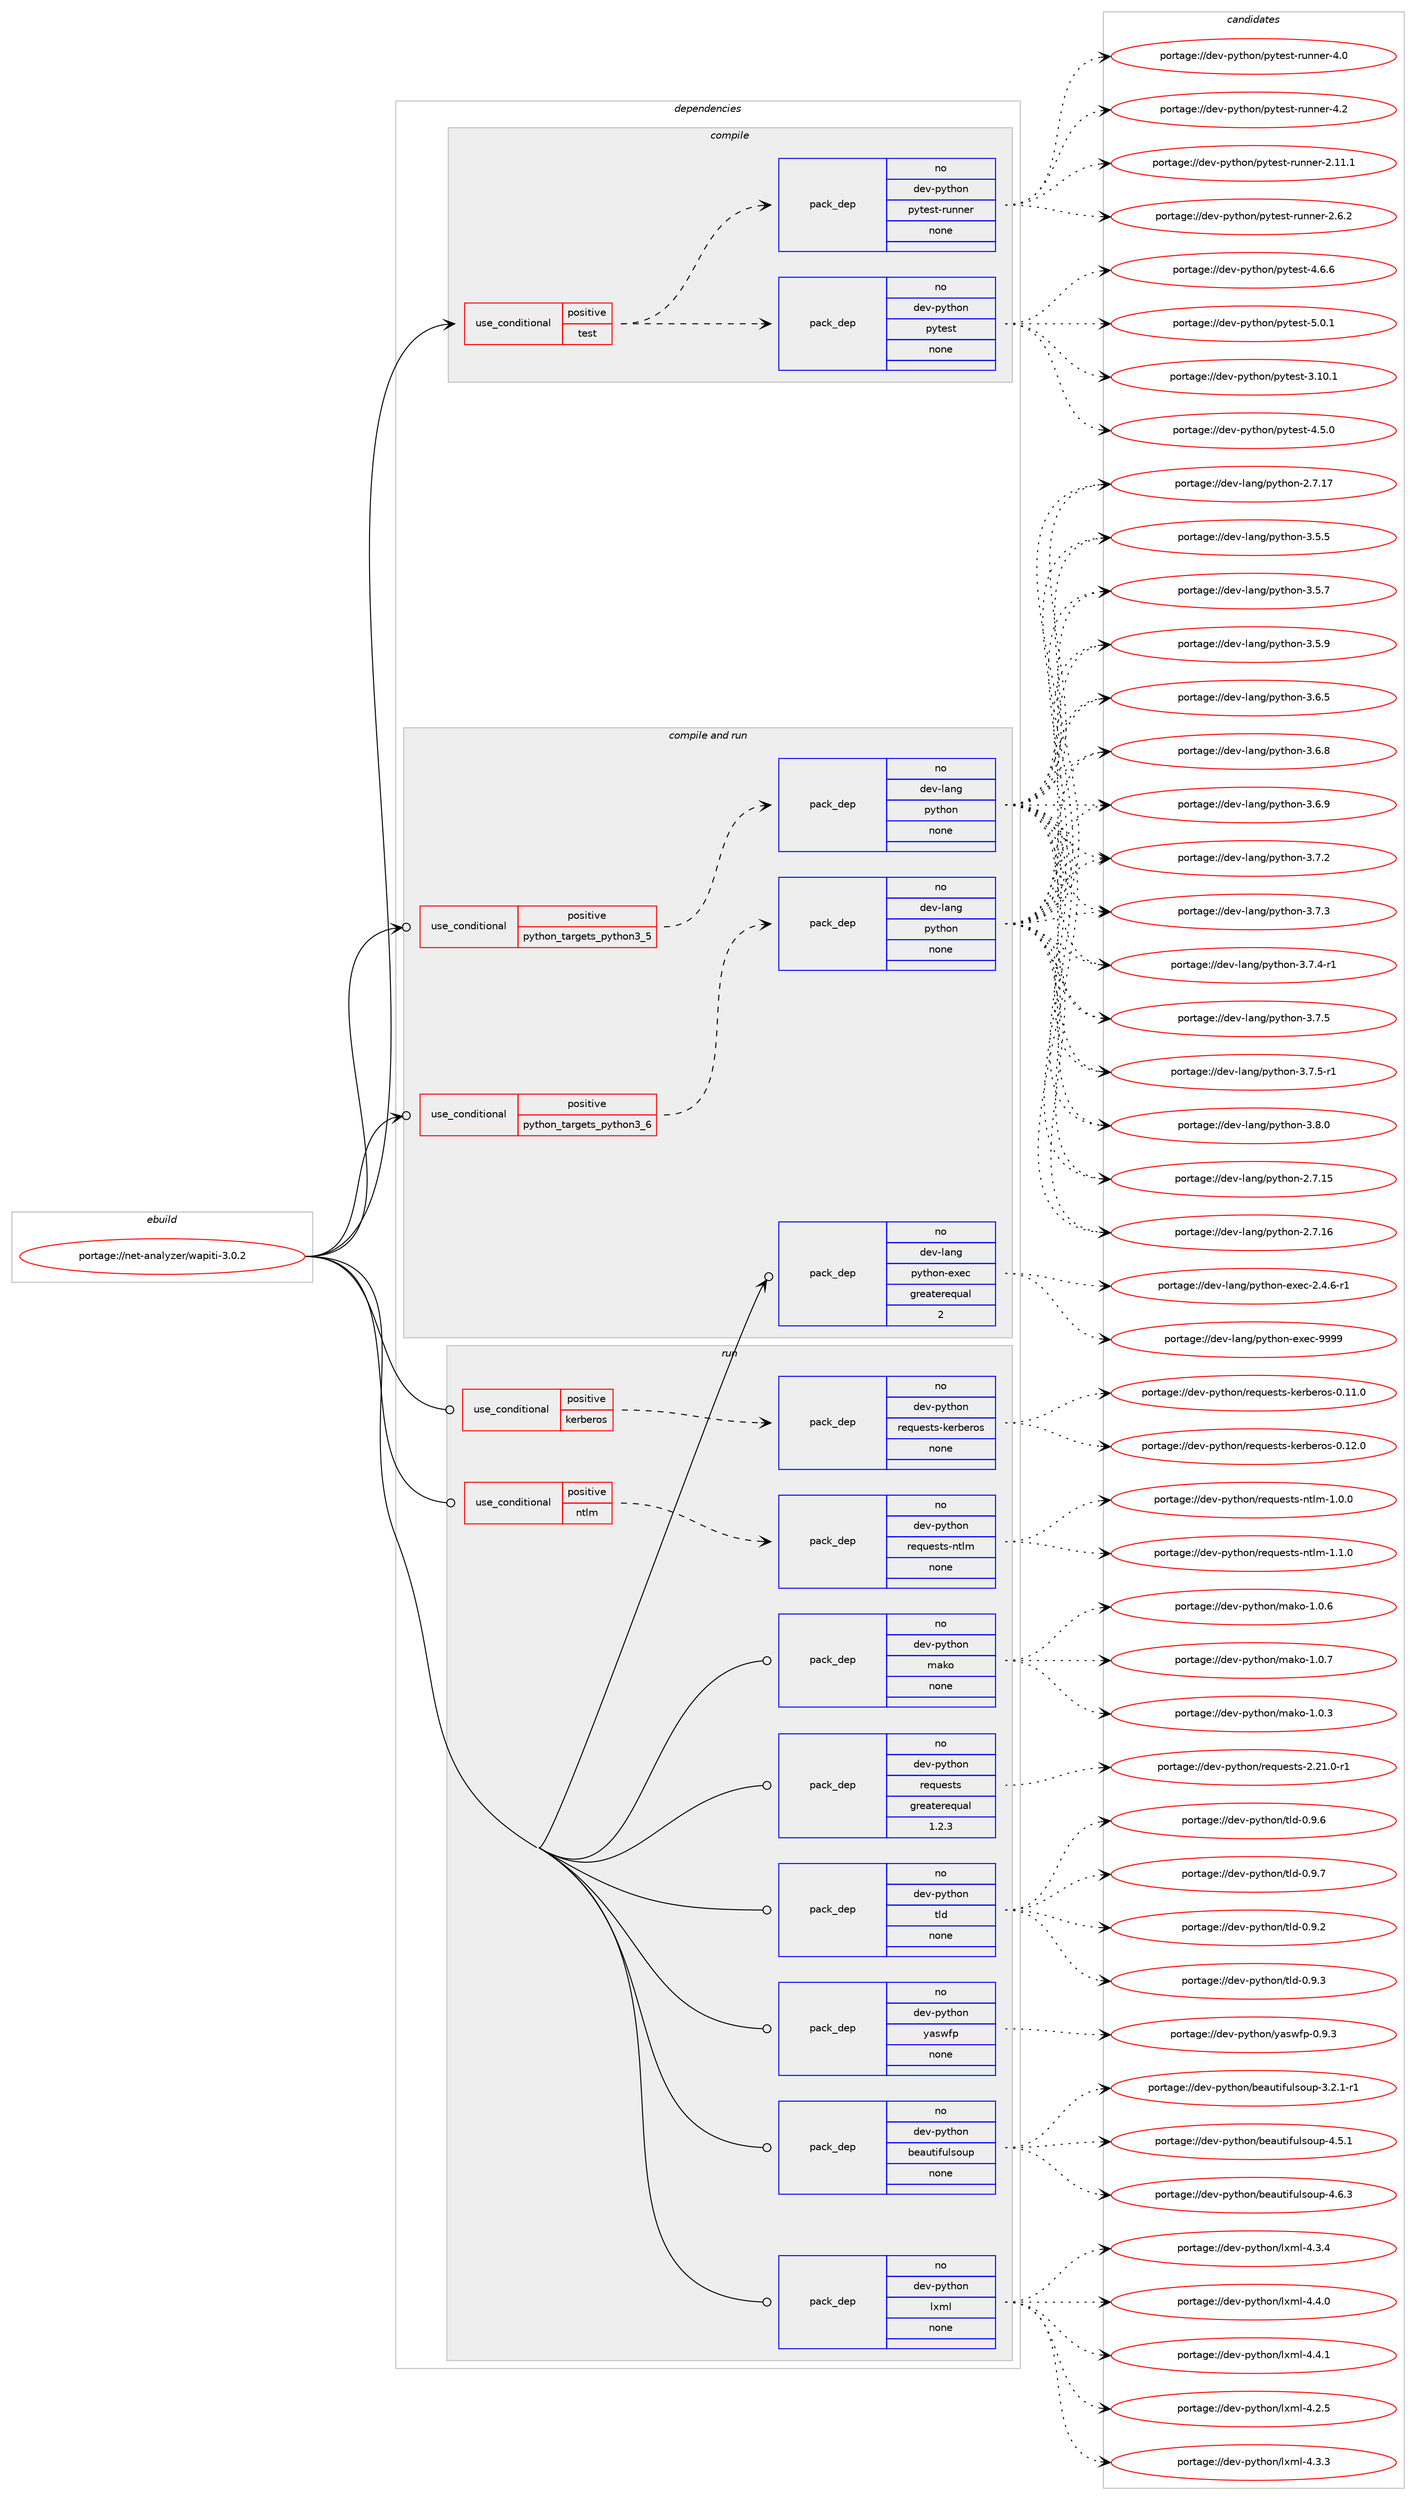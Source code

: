 digraph prolog {

# *************
# Graph options
# *************

newrank=true;
concentrate=true;
compound=true;
graph [rankdir=LR,fontname=Helvetica,fontsize=10,ranksep=1.5];#, ranksep=2.5, nodesep=0.2];
edge  [arrowhead=vee];
node  [fontname=Helvetica,fontsize=10];

# **********
# The ebuild
# **********

subgraph cluster_leftcol {
color=gray;
rank=same;
label=<<i>ebuild</i>>;
id [label="portage://net-analyzer/wapiti-3.0.2", color=red, width=4, href="../net-analyzer/wapiti-3.0.2.svg"];
}

# ****************
# The dependencies
# ****************

subgraph cluster_midcol {
color=gray;
label=<<i>dependencies</i>>;
subgraph cluster_compile {
fillcolor="#eeeeee";
style=filled;
label=<<i>compile</i>>;
subgraph cond87027 {
dependency349208 [label=<<TABLE BORDER="0" CELLBORDER="1" CELLSPACING="0" CELLPADDING="4"><TR><TD ROWSPAN="3" CELLPADDING="10">use_conditional</TD></TR><TR><TD>positive</TD></TR><TR><TD>test</TD></TR></TABLE>>, shape=none, color=red];
subgraph pack256411 {
dependency349209 [label=<<TABLE BORDER="0" CELLBORDER="1" CELLSPACING="0" CELLPADDING="4" WIDTH="220"><TR><TD ROWSPAN="6" CELLPADDING="30">pack_dep</TD></TR><TR><TD WIDTH="110">no</TD></TR><TR><TD>dev-python</TD></TR><TR><TD>pytest</TD></TR><TR><TD>none</TD></TR><TR><TD></TD></TR></TABLE>>, shape=none, color=blue];
}
dependency349208:e -> dependency349209:w [weight=20,style="dashed",arrowhead="vee"];
subgraph pack256412 {
dependency349210 [label=<<TABLE BORDER="0" CELLBORDER="1" CELLSPACING="0" CELLPADDING="4" WIDTH="220"><TR><TD ROWSPAN="6" CELLPADDING="30">pack_dep</TD></TR><TR><TD WIDTH="110">no</TD></TR><TR><TD>dev-python</TD></TR><TR><TD>pytest-runner</TD></TR><TR><TD>none</TD></TR><TR><TD></TD></TR></TABLE>>, shape=none, color=blue];
}
dependency349208:e -> dependency349210:w [weight=20,style="dashed",arrowhead="vee"];
}
id:e -> dependency349208:w [weight=20,style="solid",arrowhead="vee"];
}
subgraph cluster_compileandrun {
fillcolor="#eeeeee";
style=filled;
label=<<i>compile and run</i>>;
subgraph cond87028 {
dependency349211 [label=<<TABLE BORDER="0" CELLBORDER="1" CELLSPACING="0" CELLPADDING="4"><TR><TD ROWSPAN="3" CELLPADDING="10">use_conditional</TD></TR><TR><TD>positive</TD></TR><TR><TD>python_targets_python3_5</TD></TR></TABLE>>, shape=none, color=red];
subgraph pack256413 {
dependency349212 [label=<<TABLE BORDER="0" CELLBORDER="1" CELLSPACING="0" CELLPADDING="4" WIDTH="220"><TR><TD ROWSPAN="6" CELLPADDING="30">pack_dep</TD></TR><TR><TD WIDTH="110">no</TD></TR><TR><TD>dev-lang</TD></TR><TR><TD>python</TD></TR><TR><TD>none</TD></TR><TR><TD></TD></TR></TABLE>>, shape=none, color=blue];
}
dependency349211:e -> dependency349212:w [weight=20,style="dashed",arrowhead="vee"];
}
id:e -> dependency349211:w [weight=20,style="solid",arrowhead="odotvee"];
subgraph cond87029 {
dependency349213 [label=<<TABLE BORDER="0" CELLBORDER="1" CELLSPACING="0" CELLPADDING="4"><TR><TD ROWSPAN="3" CELLPADDING="10">use_conditional</TD></TR><TR><TD>positive</TD></TR><TR><TD>python_targets_python3_6</TD></TR></TABLE>>, shape=none, color=red];
subgraph pack256414 {
dependency349214 [label=<<TABLE BORDER="0" CELLBORDER="1" CELLSPACING="0" CELLPADDING="4" WIDTH="220"><TR><TD ROWSPAN="6" CELLPADDING="30">pack_dep</TD></TR><TR><TD WIDTH="110">no</TD></TR><TR><TD>dev-lang</TD></TR><TR><TD>python</TD></TR><TR><TD>none</TD></TR><TR><TD></TD></TR></TABLE>>, shape=none, color=blue];
}
dependency349213:e -> dependency349214:w [weight=20,style="dashed",arrowhead="vee"];
}
id:e -> dependency349213:w [weight=20,style="solid",arrowhead="odotvee"];
subgraph pack256415 {
dependency349215 [label=<<TABLE BORDER="0" CELLBORDER="1" CELLSPACING="0" CELLPADDING="4" WIDTH="220"><TR><TD ROWSPAN="6" CELLPADDING="30">pack_dep</TD></TR><TR><TD WIDTH="110">no</TD></TR><TR><TD>dev-lang</TD></TR><TR><TD>python-exec</TD></TR><TR><TD>greaterequal</TD></TR><TR><TD>2</TD></TR></TABLE>>, shape=none, color=blue];
}
id:e -> dependency349215:w [weight=20,style="solid",arrowhead="odotvee"];
}
subgraph cluster_run {
fillcolor="#eeeeee";
style=filled;
label=<<i>run</i>>;
subgraph cond87030 {
dependency349216 [label=<<TABLE BORDER="0" CELLBORDER="1" CELLSPACING="0" CELLPADDING="4"><TR><TD ROWSPAN="3" CELLPADDING="10">use_conditional</TD></TR><TR><TD>positive</TD></TR><TR><TD>kerberos</TD></TR></TABLE>>, shape=none, color=red];
subgraph pack256416 {
dependency349217 [label=<<TABLE BORDER="0" CELLBORDER="1" CELLSPACING="0" CELLPADDING="4" WIDTH="220"><TR><TD ROWSPAN="6" CELLPADDING="30">pack_dep</TD></TR><TR><TD WIDTH="110">no</TD></TR><TR><TD>dev-python</TD></TR><TR><TD>requests-kerberos</TD></TR><TR><TD>none</TD></TR><TR><TD></TD></TR></TABLE>>, shape=none, color=blue];
}
dependency349216:e -> dependency349217:w [weight=20,style="dashed",arrowhead="vee"];
}
id:e -> dependency349216:w [weight=20,style="solid",arrowhead="odot"];
subgraph cond87031 {
dependency349218 [label=<<TABLE BORDER="0" CELLBORDER="1" CELLSPACING="0" CELLPADDING="4"><TR><TD ROWSPAN="3" CELLPADDING="10">use_conditional</TD></TR><TR><TD>positive</TD></TR><TR><TD>ntlm</TD></TR></TABLE>>, shape=none, color=red];
subgraph pack256417 {
dependency349219 [label=<<TABLE BORDER="0" CELLBORDER="1" CELLSPACING="0" CELLPADDING="4" WIDTH="220"><TR><TD ROWSPAN="6" CELLPADDING="30">pack_dep</TD></TR><TR><TD WIDTH="110">no</TD></TR><TR><TD>dev-python</TD></TR><TR><TD>requests-ntlm</TD></TR><TR><TD>none</TD></TR><TR><TD></TD></TR></TABLE>>, shape=none, color=blue];
}
dependency349218:e -> dependency349219:w [weight=20,style="dashed",arrowhead="vee"];
}
id:e -> dependency349218:w [weight=20,style="solid",arrowhead="odot"];
subgraph pack256418 {
dependency349220 [label=<<TABLE BORDER="0" CELLBORDER="1" CELLSPACING="0" CELLPADDING="4" WIDTH="220"><TR><TD ROWSPAN="6" CELLPADDING="30">pack_dep</TD></TR><TR><TD WIDTH="110">no</TD></TR><TR><TD>dev-python</TD></TR><TR><TD>beautifulsoup</TD></TR><TR><TD>none</TD></TR><TR><TD></TD></TR></TABLE>>, shape=none, color=blue];
}
id:e -> dependency349220:w [weight=20,style="solid",arrowhead="odot"];
subgraph pack256419 {
dependency349221 [label=<<TABLE BORDER="0" CELLBORDER="1" CELLSPACING="0" CELLPADDING="4" WIDTH="220"><TR><TD ROWSPAN="6" CELLPADDING="30">pack_dep</TD></TR><TR><TD WIDTH="110">no</TD></TR><TR><TD>dev-python</TD></TR><TR><TD>lxml</TD></TR><TR><TD>none</TD></TR><TR><TD></TD></TR></TABLE>>, shape=none, color=blue];
}
id:e -> dependency349221:w [weight=20,style="solid",arrowhead="odot"];
subgraph pack256420 {
dependency349222 [label=<<TABLE BORDER="0" CELLBORDER="1" CELLSPACING="0" CELLPADDING="4" WIDTH="220"><TR><TD ROWSPAN="6" CELLPADDING="30">pack_dep</TD></TR><TR><TD WIDTH="110">no</TD></TR><TR><TD>dev-python</TD></TR><TR><TD>mako</TD></TR><TR><TD>none</TD></TR><TR><TD></TD></TR></TABLE>>, shape=none, color=blue];
}
id:e -> dependency349222:w [weight=20,style="solid",arrowhead="odot"];
subgraph pack256421 {
dependency349223 [label=<<TABLE BORDER="0" CELLBORDER="1" CELLSPACING="0" CELLPADDING="4" WIDTH="220"><TR><TD ROWSPAN="6" CELLPADDING="30">pack_dep</TD></TR><TR><TD WIDTH="110">no</TD></TR><TR><TD>dev-python</TD></TR><TR><TD>requests</TD></TR><TR><TD>greaterequal</TD></TR><TR><TD>1.2.3</TD></TR></TABLE>>, shape=none, color=blue];
}
id:e -> dependency349223:w [weight=20,style="solid",arrowhead="odot"];
subgraph pack256422 {
dependency349224 [label=<<TABLE BORDER="0" CELLBORDER="1" CELLSPACING="0" CELLPADDING="4" WIDTH="220"><TR><TD ROWSPAN="6" CELLPADDING="30">pack_dep</TD></TR><TR><TD WIDTH="110">no</TD></TR><TR><TD>dev-python</TD></TR><TR><TD>tld</TD></TR><TR><TD>none</TD></TR><TR><TD></TD></TR></TABLE>>, shape=none, color=blue];
}
id:e -> dependency349224:w [weight=20,style="solid",arrowhead="odot"];
subgraph pack256423 {
dependency349225 [label=<<TABLE BORDER="0" CELLBORDER="1" CELLSPACING="0" CELLPADDING="4" WIDTH="220"><TR><TD ROWSPAN="6" CELLPADDING="30">pack_dep</TD></TR><TR><TD WIDTH="110">no</TD></TR><TR><TD>dev-python</TD></TR><TR><TD>yaswfp</TD></TR><TR><TD>none</TD></TR><TR><TD></TD></TR></TABLE>>, shape=none, color=blue];
}
id:e -> dependency349225:w [weight=20,style="solid",arrowhead="odot"];
}
}

# **************
# The candidates
# **************

subgraph cluster_choices {
rank=same;
color=gray;
label=<<i>candidates</i>>;

subgraph choice256411 {
color=black;
nodesep=1;
choiceportage100101118451121211161041111104711212111610111511645514649484649 [label="portage://dev-python/pytest-3.10.1", color=red, width=4,href="../dev-python/pytest-3.10.1.svg"];
choiceportage1001011184511212111610411111047112121116101115116455246534648 [label="portage://dev-python/pytest-4.5.0", color=red, width=4,href="../dev-python/pytest-4.5.0.svg"];
choiceportage1001011184511212111610411111047112121116101115116455246544654 [label="portage://dev-python/pytest-4.6.6", color=red, width=4,href="../dev-python/pytest-4.6.6.svg"];
choiceportage1001011184511212111610411111047112121116101115116455346484649 [label="portage://dev-python/pytest-5.0.1", color=red, width=4,href="../dev-python/pytest-5.0.1.svg"];
dependency349209:e -> choiceportage100101118451121211161041111104711212111610111511645514649484649:w [style=dotted,weight="100"];
dependency349209:e -> choiceportage1001011184511212111610411111047112121116101115116455246534648:w [style=dotted,weight="100"];
dependency349209:e -> choiceportage1001011184511212111610411111047112121116101115116455246544654:w [style=dotted,weight="100"];
dependency349209:e -> choiceportage1001011184511212111610411111047112121116101115116455346484649:w [style=dotted,weight="100"];
}
subgraph choice256412 {
color=black;
nodesep=1;
choiceportage10010111845112121116104111110471121211161011151164511411711011010111445504649494649 [label="portage://dev-python/pytest-runner-2.11.1", color=red, width=4,href="../dev-python/pytest-runner-2.11.1.svg"];
choiceportage100101118451121211161041111104711212111610111511645114117110110101114455046544650 [label="portage://dev-python/pytest-runner-2.6.2", color=red, width=4,href="../dev-python/pytest-runner-2.6.2.svg"];
choiceportage10010111845112121116104111110471121211161011151164511411711011010111445524648 [label="portage://dev-python/pytest-runner-4.0", color=red, width=4,href="../dev-python/pytest-runner-4.0.svg"];
choiceportage10010111845112121116104111110471121211161011151164511411711011010111445524650 [label="portage://dev-python/pytest-runner-4.2", color=red, width=4,href="../dev-python/pytest-runner-4.2.svg"];
dependency349210:e -> choiceportage10010111845112121116104111110471121211161011151164511411711011010111445504649494649:w [style=dotted,weight="100"];
dependency349210:e -> choiceportage100101118451121211161041111104711212111610111511645114117110110101114455046544650:w [style=dotted,weight="100"];
dependency349210:e -> choiceportage10010111845112121116104111110471121211161011151164511411711011010111445524648:w [style=dotted,weight="100"];
dependency349210:e -> choiceportage10010111845112121116104111110471121211161011151164511411711011010111445524650:w [style=dotted,weight="100"];
}
subgraph choice256413 {
color=black;
nodesep=1;
choiceportage10010111845108971101034711212111610411111045504655464953 [label="portage://dev-lang/python-2.7.15", color=red, width=4,href="../dev-lang/python-2.7.15.svg"];
choiceportage10010111845108971101034711212111610411111045504655464954 [label="portage://dev-lang/python-2.7.16", color=red, width=4,href="../dev-lang/python-2.7.16.svg"];
choiceportage10010111845108971101034711212111610411111045504655464955 [label="portage://dev-lang/python-2.7.17", color=red, width=4,href="../dev-lang/python-2.7.17.svg"];
choiceportage100101118451089711010347112121116104111110455146534653 [label="portage://dev-lang/python-3.5.5", color=red, width=4,href="../dev-lang/python-3.5.5.svg"];
choiceportage100101118451089711010347112121116104111110455146534655 [label="portage://dev-lang/python-3.5.7", color=red, width=4,href="../dev-lang/python-3.5.7.svg"];
choiceportage100101118451089711010347112121116104111110455146534657 [label="portage://dev-lang/python-3.5.9", color=red, width=4,href="../dev-lang/python-3.5.9.svg"];
choiceportage100101118451089711010347112121116104111110455146544653 [label="portage://dev-lang/python-3.6.5", color=red, width=4,href="../dev-lang/python-3.6.5.svg"];
choiceportage100101118451089711010347112121116104111110455146544656 [label="portage://dev-lang/python-3.6.8", color=red, width=4,href="../dev-lang/python-3.6.8.svg"];
choiceportage100101118451089711010347112121116104111110455146544657 [label="portage://dev-lang/python-3.6.9", color=red, width=4,href="../dev-lang/python-3.6.9.svg"];
choiceportage100101118451089711010347112121116104111110455146554650 [label="portage://dev-lang/python-3.7.2", color=red, width=4,href="../dev-lang/python-3.7.2.svg"];
choiceportage100101118451089711010347112121116104111110455146554651 [label="portage://dev-lang/python-3.7.3", color=red, width=4,href="../dev-lang/python-3.7.3.svg"];
choiceportage1001011184510897110103471121211161041111104551465546524511449 [label="portage://dev-lang/python-3.7.4-r1", color=red, width=4,href="../dev-lang/python-3.7.4-r1.svg"];
choiceportage100101118451089711010347112121116104111110455146554653 [label="portage://dev-lang/python-3.7.5", color=red, width=4,href="../dev-lang/python-3.7.5.svg"];
choiceportage1001011184510897110103471121211161041111104551465546534511449 [label="portage://dev-lang/python-3.7.5-r1", color=red, width=4,href="../dev-lang/python-3.7.5-r1.svg"];
choiceportage100101118451089711010347112121116104111110455146564648 [label="portage://dev-lang/python-3.8.0", color=red, width=4,href="../dev-lang/python-3.8.0.svg"];
dependency349212:e -> choiceportage10010111845108971101034711212111610411111045504655464953:w [style=dotted,weight="100"];
dependency349212:e -> choiceportage10010111845108971101034711212111610411111045504655464954:w [style=dotted,weight="100"];
dependency349212:e -> choiceportage10010111845108971101034711212111610411111045504655464955:w [style=dotted,weight="100"];
dependency349212:e -> choiceportage100101118451089711010347112121116104111110455146534653:w [style=dotted,weight="100"];
dependency349212:e -> choiceportage100101118451089711010347112121116104111110455146534655:w [style=dotted,weight="100"];
dependency349212:e -> choiceportage100101118451089711010347112121116104111110455146534657:w [style=dotted,weight="100"];
dependency349212:e -> choiceportage100101118451089711010347112121116104111110455146544653:w [style=dotted,weight="100"];
dependency349212:e -> choiceportage100101118451089711010347112121116104111110455146544656:w [style=dotted,weight="100"];
dependency349212:e -> choiceportage100101118451089711010347112121116104111110455146544657:w [style=dotted,weight="100"];
dependency349212:e -> choiceportage100101118451089711010347112121116104111110455146554650:w [style=dotted,weight="100"];
dependency349212:e -> choiceportage100101118451089711010347112121116104111110455146554651:w [style=dotted,weight="100"];
dependency349212:e -> choiceportage1001011184510897110103471121211161041111104551465546524511449:w [style=dotted,weight="100"];
dependency349212:e -> choiceportage100101118451089711010347112121116104111110455146554653:w [style=dotted,weight="100"];
dependency349212:e -> choiceportage1001011184510897110103471121211161041111104551465546534511449:w [style=dotted,weight="100"];
dependency349212:e -> choiceportage100101118451089711010347112121116104111110455146564648:w [style=dotted,weight="100"];
}
subgraph choice256414 {
color=black;
nodesep=1;
choiceportage10010111845108971101034711212111610411111045504655464953 [label="portage://dev-lang/python-2.7.15", color=red, width=4,href="../dev-lang/python-2.7.15.svg"];
choiceportage10010111845108971101034711212111610411111045504655464954 [label="portage://dev-lang/python-2.7.16", color=red, width=4,href="../dev-lang/python-2.7.16.svg"];
choiceportage10010111845108971101034711212111610411111045504655464955 [label="portage://dev-lang/python-2.7.17", color=red, width=4,href="../dev-lang/python-2.7.17.svg"];
choiceportage100101118451089711010347112121116104111110455146534653 [label="portage://dev-lang/python-3.5.5", color=red, width=4,href="../dev-lang/python-3.5.5.svg"];
choiceportage100101118451089711010347112121116104111110455146534655 [label="portage://dev-lang/python-3.5.7", color=red, width=4,href="../dev-lang/python-3.5.7.svg"];
choiceportage100101118451089711010347112121116104111110455146534657 [label="portage://dev-lang/python-3.5.9", color=red, width=4,href="../dev-lang/python-3.5.9.svg"];
choiceportage100101118451089711010347112121116104111110455146544653 [label="portage://dev-lang/python-3.6.5", color=red, width=4,href="../dev-lang/python-3.6.5.svg"];
choiceportage100101118451089711010347112121116104111110455146544656 [label="portage://dev-lang/python-3.6.8", color=red, width=4,href="../dev-lang/python-3.6.8.svg"];
choiceportage100101118451089711010347112121116104111110455146544657 [label="portage://dev-lang/python-3.6.9", color=red, width=4,href="../dev-lang/python-3.6.9.svg"];
choiceportage100101118451089711010347112121116104111110455146554650 [label="portage://dev-lang/python-3.7.2", color=red, width=4,href="../dev-lang/python-3.7.2.svg"];
choiceportage100101118451089711010347112121116104111110455146554651 [label="portage://dev-lang/python-3.7.3", color=red, width=4,href="../dev-lang/python-3.7.3.svg"];
choiceportage1001011184510897110103471121211161041111104551465546524511449 [label="portage://dev-lang/python-3.7.4-r1", color=red, width=4,href="../dev-lang/python-3.7.4-r1.svg"];
choiceportage100101118451089711010347112121116104111110455146554653 [label="portage://dev-lang/python-3.7.5", color=red, width=4,href="../dev-lang/python-3.7.5.svg"];
choiceportage1001011184510897110103471121211161041111104551465546534511449 [label="portage://dev-lang/python-3.7.5-r1", color=red, width=4,href="../dev-lang/python-3.7.5-r1.svg"];
choiceportage100101118451089711010347112121116104111110455146564648 [label="portage://dev-lang/python-3.8.0", color=red, width=4,href="../dev-lang/python-3.8.0.svg"];
dependency349214:e -> choiceportage10010111845108971101034711212111610411111045504655464953:w [style=dotted,weight="100"];
dependency349214:e -> choiceportage10010111845108971101034711212111610411111045504655464954:w [style=dotted,weight="100"];
dependency349214:e -> choiceportage10010111845108971101034711212111610411111045504655464955:w [style=dotted,weight="100"];
dependency349214:e -> choiceportage100101118451089711010347112121116104111110455146534653:w [style=dotted,weight="100"];
dependency349214:e -> choiceportage100101118451089711010347112121116104111110455146534655:w [style=dotted,weight="100"];
dependency349214:e -> choiceportage100101118451089711010347112121116104111110455146534657:w [style=dotted,weight="100"];
dependency349214:e -> choiceportage100101118451089711010347112121116104111110455146544653:w [style=dotted,weight="100"];
dependency349214:e -> choiceportage100101118451089711010347112121116104111110455146544656:w [style=dotted,weight="100"];
dependency349214:e -> choiceportage100101118451089711010347112121116104111110455146544657:w [style=dotted,weight="100"];
dependency349214:e -> choiceportage100101118451089711010347112121116104111110455146554650:w [style=dotted,weight="100"];
dependency349214:e -> choiceportage100101118451089711010347112121116104111110455146554651:w [style=dotted,weight="100"];
dependency349214:e -> choiceportage1001011184510897110103471121211161041111104551465546524511449:w [style=dotted,weight="100"];
dependency349214:e -> choiceportage100101118451089711010347112121116104111110455146554653:w [style=dotted,weight="100"];
dependency349214:e -> choiceportage1001011184510897110103471121211161041111104551465546534511449:w [style=dotted,weight="100"];
dependency349214:e -> choiceportage100101118451089711010347112121116104111110455146564648:w [style=dotted,weight="100"];
}
subgraph choice256415 {
color=black;
nodesep=1;
choiceportage10010111845108971101034711212111610411111045101120101994550465246544511449 [label="portage://dev-lang/python-exec-2.4.6-r1", color=red, width=4,href="../dev-lang/python-exec-2.4.6-r1.svg"];
choiceportage10010111845108971101034711212111610411111045101120101994557575757 [label="portage://dev-lang/python-exec-9999", color=red, width=4,href="../dev-lang/python-exec-9999.svg"];
dependency349215:e -> choiceportage10010111845108971101034711212111610411111045101120101994550465246544511449:w [style=dotted,weight="100"];
dependency349215:e -> choiceportage10010111845108971101034711212111610411111045101120101994557575757:w [style=dotted,weight="100"];
}
subgraph choice256416 {
color=black;
nodesep=1;
choiceportage1001011184511212111610411111047114101113117101115116115451071011149810111411111545484649494648 [label="portage://dev-python/requests-kerberos-0.11.0", color=red, width=4,href="../dev-python/requests-kerberos-0.11.0.svg"];
choiceportage1001011184511212111610411111047114101113117101115116115451071011149810111411111545484649504648 [label="portage://dev-python/requests-kerberos-0.12.0", color=red, width=4,href="../dev-python/requests-kerberos-0.12.0.svg"];
dependency349217:e -> choiceportage1001011184511212111610411111047114101113117101115116115451071011149810111411111545484649494648:w [style=dotted,weight="100"];
dependency349217:e -> choiceportage1001011184511212111610411111047114101113117101115116115451071011149810111411111545484649504648:w [style=dotted,weight="100"];
}
subgraph choice256417 {
color=black;
nodesep=1;
choiceportage100101118451121211161041111104711410111311710111511611545110116108109454946484648 [label="portage://dev-python/requests-ntlm-1.0.0", color=red, width=4,href="../dev-python/requests-ntlm-1.0.0.svg"];
choiceportage100101118451121211161041111104711410111311710111511611545110116108109454946494648 [label="portage://dev-python/requests-ntlm-1.1.0", color=red, width=4,href="../dev-python/requests-ntlm-1.1.0.svg"];
dependency349219:e -> choiceportage100101118451121211161041111104711410111311710111511611545110116108109454946484648:w [style=dotted,weight="100"];
dependency349219:e -> choiceportage100101118451121211161041111104711410111311710111511611545110116108109454946494648:w [style=dotted,weight="100"];
}
subgraph choice256418 {
color=black;
nodesep=1;
choiceportage100101118451121211161041111104798101971171161051021171081151111171124551465046494511449 [label="portage://dev-python/beautifulsoup-3.2.1-r1", color=red, width=4,href="../dev-python/beautifulsoup-3.2.1-r1.svg"];
choiceportage10010111845112121116104111110479810197117116105102117108115111117112455246534649 [label="portage://dev-python/beautifulsoup-4.5.1", color=red, width=4,href="../dev-python/beautifulsoup-4.5.1.svg"];
choiceportage10010111845112121116104111110479810197117116105102117108115111117112455246544651 [label="portage://dev-python/beautifulsoup-4.6.3", color=red, width=4,href="../dev-python/beautifulsoup-4.6.3.svg"];
dependency349220:e -> choiceportage100101118451121211161041111104798101971171161051021171081151111171124551465046494511449:w [style=dotted,weight="100"];
dependency349220:e -> choiceportage10010111845112121116104111110479810197117116105102117108115111117112455246534649:w [style=dotted,weight="100"];
dependency349220:e -> choiceportage10010111845112121116104111110479810197117116105102117108115111117112455246544651:w [style=dotted,weight="100"];
}
subgraph choice256419 {
color=black;
nodesep=1;
choiceportage1001011184511212111610411111047108120109108455246504653 [label="portage://dev-python/lxml-4.2.5", color=red, width=4,href="../dev-python/lxml-4.2.5.svg"];
choiceportage1001011184511212111610411111047108120109108455246514651 [label="portage://dev-python/lxml-4.3.3", color=red, width=4,href="../dev-python/lxml-4.3.3.svg"];
choiceportage1001011184511212111610411111047108120109108455246514652 [label="portage://dev-python/lxml-4.3.4", color=red, width=4,href="../dev-python/lxml-4.3.4.svg"];
choiceportage1001011184511212111610411111047108120109108455246524648 [label="portage://dev-python/lxml-4.4.0", color=red, width=4,href="../dev-python/lxml-4.4.0.svg"];
choiceportage1001011184511212111610411111047108120109108455246524649 [label="portage://dev-python/lxml-4.4.1", color=red, width=4,href="../dev-python/lxml-4.4.1.svg"];
dependency349221:e -> choiceportage1001011184511212111610411111047108120109108455246504653:w [style=dotted,weight="100"];
dependency349221:e -> choiceportage1001011184511212111610411111047108120109108455246514651:w [style=dotted,weight="100"];
dependency349221:e -> choiceportage1001011184511212111610411111047108120109108455246514652:w [style=dotted,weight="100"];
dependency349221:e -> choiceportage1001011184511212111610411111047108120109108455246524648:w [style=dotted,weight="100"];
dependency349221:e -> choiceportage1001011184511212111610411111047108120109108455246524649:w [style=dotted,weight="100"];
}
subgraph choice256420 {
color=black;
nodesep=1;
choiceportage100101118451121211161041111104710997107111454946484651 [label="portage://dev-python/mako-1.0.3", color=red, width=4,href="../dev-python/mako-1.0.3.svg"];
choiceportage100101118451121211161041111104710997107111454946484654 [label="portage://dev-python/mako-1.0.6", color=red, width=4,href="../dev-python/mako-1.0.6.svg"];
choiceportage100101118451121211161041111104710997107111454946484655 [label="portage://dev-python/mako-1.0.7", color=red, width=4,href="../dev-python/mako-1.0.7.svg"];
dependency349222:e -> choiceportage100101118451121211161041111104710997107111454946484651:w [style=dotted,weight="100"];
dependency349222:e -> choiceportage100101118451121211161041111104710997107111454946484654:w [style=dotted,weight="100"];
dependency349222:e -> choiceportage100101118451121211161041111104710997107111454946484655:w [style=dotted,weight="100"];
}
subgraph choice256421 {
color=black;
nodesep=1;
choiceportage1001011184511212111610411111047114101113117101115116115455046504946484511449 [label="portage://dev-python/requests-2.21.0-r1", color=red, width=4,href="../dev-python/requests-2.21.0-r1.svg"];
dependency349223:e -> choiceportage1001011184511212111610411111047114101113117101115116115455046504946484511449:w [style=dotted,weight="100"];
}
subgraph choice256422 {
color=black;
nodesep=1;
choiceportage1001011184511212111610411111047116108100454846574650 [label="portage://dev-python/tld-0.9.2", color=red, width=4,href="../dev-python/tld-0.9.2.svg"];
choiceportage1001011184511212111610411111047116108100454846574651 [label="portage://dev-python/tld-0.9.3", color=red, width=4,href="../dev-python/tld-0.9.3.svg"];
choiceportage1001011184511212111610411111047116108100454846574654 [label="portage://dev-python/tld-0.9.6", color=red, width=4,href="../dev-python/tld-0.9.6.svg"];
choiceportage1001011184511212111610411111047116108100454846574655 [label="portage://dev-python/tld-0.9.7", color=red, width=4,href="../dev-python/tld-0.9.7.svg"];
dependency349224:e -> choiceportage1001011184511212111610411111047116108100454846574650:w [style=dotted,weight="100"];
dependency349224:e -> choiceportage1001011184511212111610411111047116108100454846574651:w [style=dotted,weight="100"];
dependency349224:e -> choiceportage1001011184511212111610411111047116108100454846574654:w [style=dotted,weight="100"];
dependency349224:e -> choiceportage1001011184511212111610411111047116108100454846574655:w [style=dotted,weight="100"];
}
subgraph choice256423 {
color=black;
nodesep=1;
choiceportage100101118451121211161041111104712197115119102112454846574651 [label="portage://dev-python/yaswfp-0.9.3", color=red, width=4,href="../dev-python/yaswfp-0.9.3.svg"];
dependency349225:e -> choiceportage100101118451121211161041111104712197115119102112454846574651:w [style=dotted,weight="100"];
}
}

}
